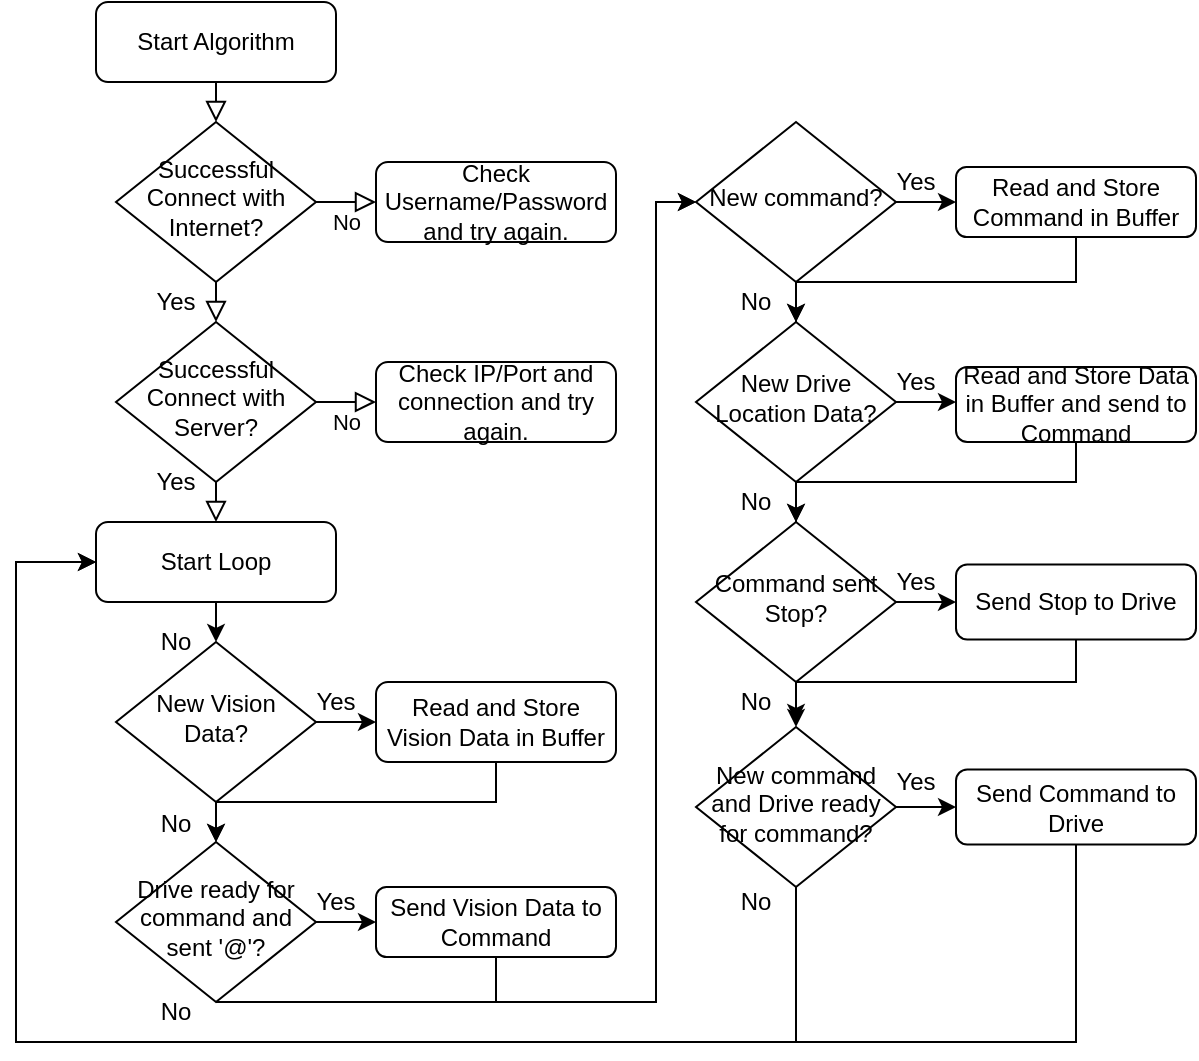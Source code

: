 <mxfile version="14.7.7" type="device"><diagram id="C5RBs43oDa-KdzZeNtuy" name="Page-1"><mxGraphModel dx="946" dy="646" grid="1" gridSize="10" guides="1" tooltips="1" connect="1" arrows="1" fold="1" page="1" pageScale="1" pageWidth="827" pageHeight="1169" math="0" shadow="0"><root><mxCell id="WIyWlLk6GJQsqaUBKTNV-0"/><mxCell id="WIyWlLk6GJQsqaUBKTNV-1" parent="WIyWlLk6GJQsqaUBKTNV-0"/><mxCell id="WIyWlLk6GJQsqaUBKTNV-2" value="" style="rounded=0;html=1;jettySize=auto;orthogonalLoop=1;fontSize=11;endArrow=block;endFill=0;endSize=8;strokeWidth=1;shadow=0;labelBackgroundColor=none;edgeStyle=orthogonalEdgeStyle;" parent="WIyWlLk6GJQsqaUBKTNV-1" source="WIyWlLk6GJQsqaUBKTNV-3" edge="1"><mxGeometry relative="1" as="geometry"><mxPoint x="220" y="140" as="targetPoint"/><Array as="points"><mxPoint x="220" y="140"/></Array></mxGeometry></mxCell><mxCell id="WIyWlLk6GJQsqaUBKTNV-3" value="Start Algorithm" style="rounded=1;whiteSpace=wrap;html=1;fontSize=12;glass=0;strokeWidth=1;shadow=0;" parent="WIyWlLk6GJQsqaUBKTNV-1" vertex="1"><mxGeometry x="160" y="80" width="120" height="40" as="geometry"/></mxCell><mxCell id="WIyWlLk6GJQsqaUBKTNV-5" value="No" style="edgeStyle=orthogonalEdgeStyle;rounded=0;html=1;jettySize=auto;orthogonalLoop=1;fontSize=11;endArrow=block;endFill=0;endSize=8;strokeWidth=1;shadow=0;labelBackgroundColor=none;" parent="WIyWlLk6GJQsqaUBKTNV-1" source="WIyWlLk6GJQsqaUBKTNV-6" target="WIyWlLk6GJQsqaUBKTNV-7" edge="1"><mxGeometry y="10" relative="1" as="geometry"><mxPoint as="offset"/></mxGeometry></mxCell><mxCell id="WIyWlLk6GJQsqaUBKTNV-6" value="Successful Connect with Internet?" style="rhombus;whiteSpace=wrap;html=1;shadow=0;fontFamily=Helvetica;fontSize=12;align=center;strokeWidth=1;spacing=6;spacingTop=-4;" parent="WIyWlLk6GJQsqaUBKTNV-1" vertex="1"><mxGeometry x="170" y="140" width="100" height="80" as="geometry"/></mxCell><mxCell id="WIyWlLk6GJQsqaUBKTNV-7" value="Check Username/Password and try again." style="rounded=1;whiteSpace=wrap;html=1;fontSize=12;glass=0;strokeWidth=1;shadow=0;" parent="WIyWlLk6GJQsqaUBKTNV-1" vertex="1"><mxGeometry x="300" y="160" width="120" height="40" as="geometry"/></mxCell><mxCell id="m25_k1FVYw2vNHiO1QDF-24" style="edgeStyle=orthogonalEdgeStyle;rounded=0;orthogonalLoop=1;jettySize=auto;html=1;entryX=0.5;entryY=0;entryDx=0;entryDy=0;" edge="1" parent="WIyWlLk6GJQsqaUBKTNV-1" target="m25_k1FVYw2vNHiO1QDF-9"><mxGeometry relative="1" as="geometry"><mxPoint x="320" y="530" as="targetPoint"/><mxPoint x="360" y="460" as="sourcePoint"/><Array as="points"><mxPoint x="360" y="480"/><mxPoint x="220" y="480"/></Array></mxGeometry></mxCell><mxCell id="WIyWlLk6GJQsqaUBKTNV-12" value="Read and Store Vision Data in Buffer" style="rounded=1;whiteSpace=wrap;html=1;fontSize=12;glass=0;strokeWidth=1;shadow=0;" parent="WIyWlLk6GJQsqaUBKTNV-1" vertex="1"><mxGeometry x="300" y="420" width="120" height="40" as="geometry"/></mxCell><mxCell id="m25_k1FVYw2vNHiO1QDF-0" value="Successful Connect with Server?" style="rhombus;whiteSpace=wrap;html=1;shadow=0;fontFamily=Helvetica;fontSize=12;align=center;strokeWidth=1;spacing=6;spacingTop=-4;" vertex="1" parent="WIyWlLk6GJQsqaUBKTNV-1"><mxGeometry x="170" y="240" width="100" height="80" as="geometry"/></mxCell><mxCell id="m25_k1FVYw2vNHiO1QDF-2" value="" style="rounded=0;html=1;jettySize=auto;orthogonalLoop=1;fontSize=11;endArrow=block;endFill=0;endSize=8;strokeWidth=1;shadow=0;labelBackgroundColor=none;edgeStyle=orthogonalEdgeStyle;exitX=0.5;exitY=1;exitDx=0;exitDy=0;entryX=0.5;entryY=0;entryDx=0;entryDy=0;" edge="1" parent="WIyWlLk6GJQsqaUBKTNV-1" source="WIyWlLk6GJQsqaUBKTNV-6" target="m25_k1FVYw2vNHiO1QDF-0"><mxGeometry relative="1" as="geometry"><mxPoint x="300" y="240" as="sourcePoint"/><mxPoint x="300" y="290" as="targetPoint"/></mxGeometry></mxCell><mxCell id="m25_k1FVYw2vNHiO1QDF-3" value="No" style="edgeStyle=orthogonalEdgeStyle;rounded=0;html=1;jettySize=auto;orthogonalLoop=1;fontSize=11;endArrow=block;endFill=0;endSize=8;strokeWidth=1;shadow=0;labelBackgroundColor=none;exitX=1;exitY=0.5;exitDx=0;exitDy=0;" edge="1" parent="WIyWlLk6GJQsqaUBKTNV-1" target="m25_k1FVYw2vNHiO1QDF-4" source="m25_k1FVYw2vNHiO1QDF-0"><mxGeometry y="10" relative="1" as="geometry"><mxPoint as="offset"/><mxPoint x="280" y="360" as="sourcePoint"/></mxGeometry></mxCell><mxCell id="m25_k1FVYw2vNHiO1QDF-4" value="Check IP/Port and connection and try again." style="rounded=1;whiteSpace=wrap;html=1;fontSize=12;glass=0;strokeWidth=1;shadow=0;" vertex="1" parent="WIyWlLk6GJQsqaUBKTNV-1"><mxGeometry x="300" y="260" width="120" height="40" as="geometry"/></mxCell><mxCell id="m25_k1FVYw2vNHiO1QDF-29" style="edgeStyle=orthogonalEdgeStyle;rounded=0;orthogonalLoop=1;jettySize=auto;html=1;exitX=0.5;exitY=1;exitDx=0;exitDy=0;entryX=0.5;entryY=0;entryDx=0;entryDy=0;" edge="1" parent="WIyWlLk6GJQsqaUBKTNV-1" source="m25_k1FVYw2vNHiO1QDF-7" target="m25_k1FVYw2vNHiO1QDF-8"><mxGeometry relative="1" as="geometry"/></mxCell><mxCell id="m25_k1FVYw2vNHiO1QDF-7" value="Start Loop" style="rounded=1;whiteSpace=wrap;html=1;fontSize=12;glass=0;strokeWidth=1;shadow=0;" vertex="1" parent="WIyWlLk6GJQsqaUBKTNV-1"><mxGeometry x="160" y="340" width="120" height="40" as="geometry"/></mxCell><mxCell id="m25_k1FVYw2vNHiO1QDF-14" style="edgeStyle=orthogonalEdgeStyle;rounded=0;orthogonalLoop=1;jettySize=auto;html=1;entryX=0;entryY=0.5;entryDx=0;entryDy=0;" edge="1" parent="WIyWlLk6GJQsqaUBKTNV-1" source="m25_k1FVYw2vNHiO1QDF-8" target="WIyWlLk6GJQsqaUBKTNV-12"><mxGeometry relative="1" as="geometry"/></mxCell><mxCell id="m25_k1FVYw2vNHiO1QDF-15" style="edgeStyle=orthogonalEdgeStyle;rounded=0;orthogonalLoop=1;jettySize=auto;html=1;exitX=0.5;exitY=1;exitDx=0;exitDy=0;entryX=0.5;entryY=0;entryDx=0;entryDy=0;" edge="1" parent="WIyWlLk6GJQsqaUBKTNV-1" source="m25_k1FVYw2vNHiO1QDF-8" target="m25_k1FVYw2vNHiO1QDF-9"><mxGeometry relative="1" as="geometry"><mxPoint x="220" y="550" as="targetPoint"/></mxGeometry></mxCell><mxCell id="m25_k1FVYw2vNHiO1QDF-8" value="New Vision Data?" style="rhombus;whiteSpace=wrap;html=1;shadow=0;fontFamily=Helvetica;fontSize=12;align=center;strokeWidth=1;spacing=6;spacingTop=-4;" vertex="1" parent="WIyWlLk6GJQsqaUBKTNV-1"><mxGeometry x="170" y="400" width="100" height="80" as="geometry"/></mxCell><mxCell id="m25_k1FVYw2vNHiO1QDF-17" style="edgeStyle=orthogonalEdgeStyle;rounded=0;orthogonalLoop=1;jettySize=auto;html=1;entryX=0;entryY=0.5;entryDx=0;entryDy=0;" edge="1" parent="WIyWlLk6GJQsqaUBKTNV-1" source="m25_k1FVYw2vNHiO1QDF-9" target="m25_k1FVYw2vNHiO1QDF-18"><mxGeometry relative="1" as="geometry"><mxPoint x="320" y="585" as="targetPoint"/></mxGeometry></mxCell><mxCell id="m25_k1FVYw2vNHiO1QDF-20" value="" style="edgeStyle=orthogonalEdgeStyle;rounded=0;orthogonalLoop=1;jettySize=auto;html=1;" edge="1" parent="WIyWlLk6GJQsqaUBKTNV-1" source="m25_k1FVYw2vNHiO1QDF-9" target="m25_k1FVYw2vNHiO1QDF-13"><mxGeometry relative="1" as="geometry"><Array as="points"><mxPoint x="440" y="580"/><mxPoint x="440" y="180"/></Array></mxGeometry></mxCell><mxCell id="m25_k1FVYw2vNHiO1QDF-9" value="Drive ready for command and sent '@'?" style="rhombus;whiteSpace=wrap;html=1;shadow=0;fontFamily=Helvetica;fontSize=12;align=center;strokeWidth=1;spacing=6;spacingTop=-4;" vertex="1" parent="WIyWlLk6GJQsqaUBKTNV-1"><mxGeometry x="170" y="500" width="100" height="80" as="geometry"/></mxCell><mxCell id="m25_k1FVYw2vNHiO1QDF-32" style="edgeStyle=orthogonalEdgeStyle;rounded=0;orthogonalLoop=1;jettySize=auto;html=1;" edge="1" parent="WIyWlLk6GJQsqaUBKTNV-1" source="m25_k1FVYw2vNHiO1QDF-10"><mxGeometry relative="1" as="geometry"><mxPoint x="590" y="280" as="targetPoint"/></mxGeometry></mxCell><mxCell id="m25_k1FVYw2vNHiO1QDF-34" value="" style="edgeStyle=orthogonalEdgeStyle;rounded=0;orthogonalLoop=1;jettySize=auto;html=1;" edge="1" parent="WIyWlLk6GJQsqaUBKTNV-1" source="m25_k1FVYw2vNHiO1QDF-10" target="m25_k1FVYw2vNHiO1QDF-12"><mxGeometry relative="1" as="geometry"/></mxCell><mxCell id="m25_k1FVYw2vNHiO1QDF-10" value="New Drive Location Data?" style="rhombus;whiteSpace=wrap;html=1;shadow=0;fontFamily=Helvetica;fontSize=12;align=center;strokeWidth=1;spacing=6;spacingTop=-4;" vertex="1" parent="WIyWlLk6GJQsqaUBKTNV-1"><mxGeometry x="460" y="240" width="100" height="80" as="geometry"/></mxCell><mxCell id="m25_k1FVYw2vNHiO1QDF-37" value="" style="edgeStyle=orthogonalEdgeStyle;rounded=0;orthogonalLoop=1;jettySize=auto;html=1;" edge="1" parent="WIyWlLk6GJQsqaUBKTNV-1" source="m25_k1FVYw2vNHiO1QDF-12" target="m25_k1FVYw2vNHiO1QDF-36"><mxGeometry relative="1" as="geometry"/></mxCell><mxCell id="m25_k1FVYw2vNHiO1QDF-39" value="" style="edgeStyle=orthogonalEdgeStyle;rounded=0;orthogonalLoop=1;jettySize=auto;html=1;" edge="1" parent="WIyWlLk6GJQsqaUBKTNV-1" source="m25_k1FVYw2vNHiO1QDF-12" target="m25_k1FVYw2vNHiO1QDF-38"><mxGeometry relative="1" as="geometry"/></mxCell><mxCell id="m25_k1FVYw2vNHiO1QDF-12" value="Command sent Stop?" style="rhombus;whiteSpace=wrap;html=1;shadow=0;fontFamily=Helvetica;fontSize=12;align=center;strokeWidth=1;spacing=6;spacingTop=-4;" vertex="1" parent="WIyWlLk6GJQsqaUBKTNV-1"><mxGeometry x="460" y="340" width="100" height="80" as="geometry"/></mxCell><mxCell id="m25_k1FVYw2vNHiO1QDF-21" style="edgeStyle=orthogonalEdgeStyle;rounded=0;orthogonalLoop=1;jettySize=auto;html=1;entryX=0;entryY=0.5;entryDx=0;entryDy=0;" edge="1" parent="WIyWlLk6GJQsqaUBKTNV-1" source="m25_k1FVYw2vNHiO1QDF-13" target="m25_k1FVYw2vNHiO1QDF-22"><mxGeometry relative="1" as="geometry"><mxPoint x="320" y="670" as="targetPoint"/></mxGeometry></mxCell><mxCell id="m25_k1FVYw2vNHiO1QDF-30" value="" style="edgeStyle=orthogonalEdgeStyle;rounded=0;orthogonalLoop=1;jettySize=auto;html=1;" edge="1" parent="WIyWlLk6GJQsqaUBKTNV-1" source="m25_k1FVYw2vNHiO1QDF-13" target="m25_k1FVYw2vNHiO1QDF-10"><mxGeometry relative="1" as="geometry"/></mxCell><mxCell id="m25_k1FVYw2vNHiO1QDF-13" value="New command?" style="rhombus;whiteSpace=wrap;html=1;shadow=0;fontFamily=Helvetica;fontSize=12;align=center;strokeWidth=1;spacing=6;spacingTop=-4;" vertex="1" parent="WIyWlLk6GJQsqaUBKTNV-1"><mxGeometry x="460" y="140" width="100" height="80" as="geometry"/></mxCell><mxCell id="m25_k1FVYw2vNHiO1QDF-18" value="Send Vision Data to Command" style="rounded=1;whiteSpace=wrap;html=1;fontSize=12;glass=0;strokeWidth=1;shadow=0;" vertex="1" parent="WIyWlLk6GJQsqaUBKTNV-1"><mxGeometry x="300" y="522.5" width="120" height="35" as="geometry"/></mxCell><mxCell id="m25_k1FVYw2vNHiO1QDF-31" style="edgeStyle=orthogonalEdgeStyle;rounded=0;orthogonalLoop=1;jettySize=auto;html=1;" edge="1" parent="WIyWlLk6GJQsqaUBKTNV-1" source="m25_k1FVYw2vNHiO1QDF-22"><mxGeometry relative="1" as="geometry"><mxPoint x="510" y="240" as="targetPoint"/><Array as="points"><mxPoint x="650" y="220"/><mxPoint x="510" y="220"/><mxPoint x="510" y="230"/></Array></mxGeometry></mxCell><mxCell id="m25_k1FVYw2vNHiO1QDF-22" value="Read and Store Command in Buffer" style="rounded=1;whiteSpace=wrap;html=1;fontSize=12;glass=0;strokeWidth=1;shadow=0;" vertex="1" parent="WIyWlLk6GJQsqaUBKTNV-1"><mxGeometry x="590" y="162.5" width="120" height="35" as="geometry"/></mxCell><mxCell id="m25_k1FVYw2vNHiO1QDF-25" style="edgeStyle=orthogonalEdgeStyle;rounded=0;orthogonalLoop=1;jettySize=auto;html=1;exitX=0.5;exitY=1;exitDx=0;exitDy=0;entryX=0;entryY=0.5;entryDx=0;entryDy=0;" edge="1" parent="WIyWlLk6GJQsqaUBKTNV-1" source="m25_k1FVYw2vNHiO1QDF-18" target="m25_k1FVYw2vNHiO1QDF-13"><mxGeometry relative="1" as="geometry"><mxPoint x="230" y="620" as="targetPoint"/><mxPoint x="410" y="600" as="sourcePoint"/><Array as="points"><mxPoint x="360" y="580"/><mxPoint x="440" y="580"/><mxPoint x="440" y="180"/></Array></mxGeometry></mxCell><mxCell id="m25_k1FVYw2vNHiO1QDF-27" value="" style="rounded=0;html=1;jettySize=auto;orthogonalLoop=1;fontSize=11;endArrow=block;endFill=0;endSize=8;strokeWidth=1;shadow=0;labelBackgroundColor=none;edgeStyle=orthogonalEdgeStyle;exitX=0.5;exitY=1;exitDx=0;exitDy=0;entryX=0.5;entryY=0;entryDx=0;entryDy=0;" edge="1" parent="WIyWlLk6GJQsqaUBKTNV-1" source="m25_k1FVYw2vNHiO1QDF-0" target="m25_k1FVYw2vNHiO1QDF-7"><mxGeometry relative="1" as="geometry"><mxPoint x="230" y="240" as="sourcePoint"/><mxPoint x="220" y="360" as="targetPoint"/></mxGeometry></mxCell><mxCell id="m25_k1FVYw2vNHiO1QDF-35" style="edgeStyle=orthogonalEdgeStyle;rounded=0;orthogonalLoop=1;jettySize=auto;html=1;entryX=0.5;entryY=0;entryDx=0;entryDy=0;exitX=0.5;exitY=1;exitDx=0;exitDy=0;" edge="1" parent="WIyWlLk6GJQsqaUBKTNV-1" source="m25_k1FVYw2vNHiO1QDF-33" target="m25_k1FVYw2vNHiO1QDF-12"><mxGeometry relative="1" as="geometry"><Array as="points"><mxPoint x="650" y="320"/><mxPoint x="510" y="320"/></Array></mxGeometry></mxCell><mxCell id="m25_k1FVYw2vNHiO1QDF-33" value="Read and Store Data in Buffer and send to Command" style="rounded=1;whiteSpace=wrap;html=1;fontSize=12;glass=0;strokeWidth=1;shadow=0;" vertex="1" parent="WIyWlLk6GJQsqaUBKTNV-1"><mxGeometry x="590" y="262.5" width="120" height="37.5" as="geometry"/></mxCell><mxCell id="m25_k1FVYw2vNHiO1QDF-44" style="edgeStyle=orthogonalEdgeStyle;rounded=0;orthogonalLoop=1;jettySize=auto;html=1;" edge="1" parent="WIyWlLk6GJQsqaUBKTNV-1" source="m25_k1FVYw2vNHiO1QDF-36"><mxGeometry relative="1" as="geometry"><mxPoint x="510" y="440" as="targetPoint"/><Array as="points"><mxPoint x="650" y="420"/><mxPoint x="510" y="420"/></Array></mxGeometry></mxCell><mxCell id="m25_k1FVYw2vNHiO1QDF-36" value="Send Stop to Drive" style="rounded=1;whiteSpace=wrap;html=1;fontSize=12;glass=0;strokeWidth=1;shadow=0;" vertex="1" parent="WIyWlLk6GJQsqaUBKTNV-1"><mxGeometry x="590" y="361.25" width="120" height="37.5" as="geometry"/></mxCell><mxCell id="m25_k1FVYw2vNHiO1QDF-41" value="" style="edgeStyle=orthogonalEdgeStyle;rounded=0;orthogonalLoop=1;jettySize=auto;html=1;" edge="1" parent="WIyWlLk6GJQsqaUBKTNV-1" source="m25_k1FVYw2vNHiO1QDF-38" target="m25_k1FVYw2vNHiO1QDF-40"><mxGeometry relative="1" as="geometry"/></mxCell><mxCell id="m25_k1FVYw2vNHiO1QDF-42" style="edgeStyle=orthogonalEdgeStyle;rounded=0;orthogonalLoop=1;jettySize=auto;html=1;entryX=0;entryY=0.5;entryDx=0;entryDy=0;" edge="1" parent="WIyWlLk6GJQsqaUBKTNV-1" source="m25_k1FVYw2vNHiO1QDF-38" target="m25_k1FVYw2vNHiO1QDF-7"><mxGeometry relative="1" as="geometry"><mxPoint x="120" y="360" as="targetPoint"/><Array as="points"><mxPoint x="510" y="600"/><mxPoint x="120" y="600"/><mxPoint x="120" y="360"/></Array></mxGeometry></mxCell><mxCell id="m25_k1FVYw2vNHiO1QDF-38" value="New command and Drive ready for command?" style="rhombus;whiteSpace=wrap;html=1;shadow=0;fontFamily=Helvetica;fontSize=12;align=center;strokeWidth=1;spacing=6;spacingTop=-4;" vertex="1" parent="WIyWlLk6GJQsqaUBKTNV-1"><mxGeometry x="460" y="442.5" width="100" height="80" as="geometry"/></mxCell><mxCell id="m25_k1FVYw2vNHiO1QDF-43" style="edgeStyle=orthogonalEdgeStyle;rounded=0;orthogonalLoop=1;jettySize=auto;html=1;" edge="1" parent="WIyWlLk6GJQsqaUBKTNV-1" source="m25_k1FVYw2vNHiO1QDF-40"><mxGeometry relative="1" as="geometry"><mxPoint x="160" y="360" as="targetPoint"/><Array as="points"><mxPoint x="650" y="600"/><mxPoint x="120" y="600"/><mxPoint x="120" y="360"/></Array></mxGeometry></mxCell><mxCell id="m25_k1FVYw2vNHiO1QDF-40" value="Send Command to Drive" style="rounded=1;whiteSpace=wrap;html=1;fontSize=12;glass=0;strokeWidth=1;shadow=0;" vertex="1" parent="WIyWlLk6GJQsqaUBKTNV-1"><mxGeometry x="590" y="463.75" width="120" height="37.5" as="geometry"/></mxCell><mxCell id="m25_k1FVYw2vNHiO1QDF-50" value="Yes" style="text;html=1;strokeColor=none;fillColor=none;align=center;verticalAlign=middle;whiteSpace=wrap;rounded=0;" vertex="1" parent="WIyWlLk6GJQsqaUBKTNV-1"><mxGeometry x="260" y="420" width="40" height="20" as="geometry"/></mxCell><mxCell id="m25_k1FVYw2vNHiO1QDF-51" value="Yes" style="text;html=1;strokeColor=none;fillColor=none;align=center;verticalAlign=middle;whiteSpace=wrap;rounded=0;" vertex="1" parent="WIyWlLk6GJQsqaUBKTNV-1"><mxGeometry x="260" y="520" width="40" height="20" as="geometry"/></mxCell><mxCell id="m25_k1FVYw2vNHiO1QDF-52" value="Yes" style="text;html=1;strokeColor=none;fillColor=none;align=center;verticalAlign=middle;whiteSpace=wrap;rounded=0;" vertex="1" parent="WIyWlLk6GJQsqaUBKTNV-1"><mxGeometry x="550" y="160" width="40" height="20" as="geometry"/></mxCell><mxCell id="m25_k1FVYw2vNHiO1QDF-53" value="Yes" style="text;html=1;strokeColor=none;fillColor=none;align=center;verticalAlign=middle;whiteSpace=wrap;rounded=0;" vertex="1" parent="WIyWlLk6GJQsqaUBKTNV-1"><mxGeometry x="550" y="260" width="40" height="20" as="geometry"/></mxCell><mxCell id="m25_k1FVYw2vNHiO1QDF-54" value="Yes" style="text;html=1;strokeColor=none;fillColor=none;align=center;verticalAlign=middle;whiteSpace=wrap;rounded=0;" vertex="1" parent="WIyWlLk6GJQsqaUBKTNV-1"><mxGeometry x="550" y="360" width="40" height="20" as="geometry"/></mxCell><mxCell id="m25_k1FVYw2vNHiO1QDF-55" value="Yes" style="text;html=1;strokeColor=none;fillColor=none;align=center;verticalAlign=middle;whiteSpace=wrap;rounded=0;" vertex="1" parent="WIyWlLk6GJQsqaUBKTNV-1"><mxGeometry x="550" y="460" width="40" height="20" as="geometry"/></mxCell><mxCell id="m25_k1FVYw2vNHiO1QDF-56" value="No" style="text;html=1;strokeColor=none;fillColor=none;align=center;verticalAlign=middle;whiteSpace=wrap;rounded=0;" vertex="1" parent="WIyWlLk6GJQsqaUBKTNV-1"><mxGeometry x="470" y="520" width="40" height="20" as="geometry"/></mxCell><mxCell id="m25_k1FVYw2vNHiO1QDF-57" value="No" style="text;html=1;strokeColor=none;fillColor=none;align=center;verticalAlign=middle;whiteSpace=wrap;rounded=0;" vertex="1" parent="WIyWlLk6GJQsqaUBKTNV-1"><mxGeometry x="470" y="420" width="40" height="20" as="geometry"/></mxCell><mxCell id="m25_k1FVYw2vNHiO1QDF-58" value="No" style="text;html=1;strokeColor=none;fillColor=none;align=center;verticalAlign=middle;whiteSpace=wrap;rounded=0;" vertex="1" parent="WIyWlLk6GJQsqaUBKTNV-1"><mxGeometry x="470" y="320" width="40" height="20" as="geometry"/></mxCell><mxCell id="m25_k1FVYw2vNHiO1QDF-59" value="No" style="text;html=1;strokeColor=none;fillColor=none;align=center;verticalAlign=middle;whiteSpace=wrap;rounded=0;" vertex="1" parent="WIyWlLk6GJQsqaUBKTNV-1"><mxGeometry x="470" y="220" width="40" height="20" as="geometry"/></mxCell><mxCell id="m25_k1FVYw2vNHiO1QDF-60" value="No" style="text;html=1;strokeColor=none;fillColor=none;align=center;verticalAlign=middle;whiteSpace=wrap;rounded=0;" vertex="1" parent="WIyWlLk6GJQsqaUBKTNV-1"><mxGeometry x="180" y="481.25" width="40" height="20" as="geometry"/></mxCell><mxCell id="m25_k1FVYw2vNHiO1QDF-61" value="No" style="text;html=1;strokeColor=none;fillColor=none;align=center;verticalAlign=middle;whiteSpace=wrap;rounded=0;" vertex="1" parent="WIyWlLk6GJQsqaUBKTNV-1"><mxGeometry x="180" y="390" width="40" height="20" as="geometry"/></mxCell><mxCell id="m25_k1FVYw2vNHiO1QDF-62" value="No" style="text;html=1;strokeColor=none;fillColor=none;align=center;verticalAlign=middle;whiteSpace=wrap;rounded=0;" vertex="1" parent="WIyWlLk6GJQsqaUBKTNV-1"><mxGeometry x="180" y="575" width="40" height="20" as="geometry"/></mxCell><mxCell id="m25_k1FVYw2vNHiO1QDF-63" value="Yes" style="text;html=1;strokeColor=none;fillColor=none;align=center;verticalAlign=middle;whiteSpace=wrap;rounded=0;" vertex="1" parent="WIyWlLk6GJQsqaUBKTNV-1"><mxGeometry x="180" y="310" width="40" height="20" as="geometry"/></mxCell><mxCell id="m25_k1FVYw2vNHiO1QDF-64" value="Yes" style="text;html=1;strokeColor=none;fillColor=none;align=center;verticalAlign=middle;whiteSpace=wrap;rounded=0;" vertex="1" parent="WIyWlLk6GJQsqaUBKTNV-1"><mxGeometry x="180" y="220" width="40" height="20" as="geometry"/></mxCell></root></mxGraphModel></diagram></mxfile>